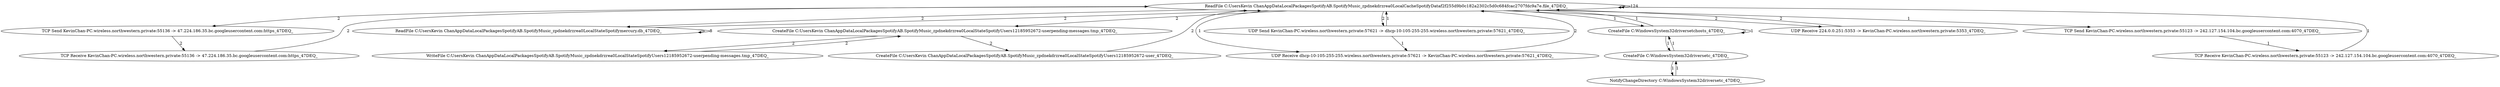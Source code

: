 strict digraph G {
  "ReadFile C:\Users\Kevin Chan\AppData\Local\Packages\SpotifyAB.SpotifyMusic_zpdnekdrzrea0\LocalCache\Spotify\Data\f2\f255d9b0c182a2302c5d0c684fcac2707fdc9a7e.file_47DEQ_";
  "TCP Send KevinChan-PC.wireless.northwestern.private:55136 -&gt; 47.224.186.35.bc.googleusercontent.com:https_47DEQ_";
  "TCP Receive KevinChan-PC.wireless.northwestern.private:55136 -&gt; 47.224.186.35.bc.googleusercontent.com:https_47DEQ_";
  "ReadFile C:\Users\Kevin Chan\AppData\Local\Packages\SpotifyAB.SpotifyMusic_zpdnekdrzrea0\LocalState\Spotify\mercury.db_47DEQ_";
  "CreateFile C:\Users\Kevin Chan\AppData\Local\Packages\SpotifyAB.SpotifyMusic_zpdnekdrzrea0\LocalState\Spotify\Users\12185952672-user\pending-messages.tmp_47DEQ_";
  "WriteFile C:\Users\Kevin Chan\AppData\Local\Packages\SpotifyAB.SpotifyMusic_zpdnekdrzrea0\LocalState\Spotify\Users\12185952672-user\pending-messages.tmp_47DEQ_";
  "CreateFile C:\Users\Kevin Chan\AppData\Local\Packages\SpotifyAB.SpotifyMusic_zpdnekdrzrea0\LocalState\Spotify\Users\12185952672-user_47DEQ_";
  "UDP Send KevinChan-PC.wireless.northwestern.private:57621 -&gt; dhcp-10-105-255-255.wireless.northwestern.private:57621_47DEQ_";
  "UDP Receive dhcp-10-105-255-255.wireless.northwestern.private:57621 -&gt; KevinChan-PC.wireless.northwestern.private:57621_47DEQ_";
  "CreateFile C:\Windows\System32\drivers\etc\hosts_47DEQ_";
  "CreateFile C:\Windows\System32\drivers\etc_47DEQ_";
  "NotifyChangeDirectory C:\Windows\System32\drivers\etc_47DEQ_";
  "UDP Receive 224.0.0.251:5353 -&gt; KevinChan-PC.wireless.northwestern.private:5353_47DEQ_";
  "TCP Send KevinChan-PC.wireless.northwestern.private:55123 -&gt; 242.127.154.104.bc.googleusercontent.com:4070_47DEQ_";
  "TCP Receive KevinChan-PC.wireless.northwestern.private:55123 -&gt; 242.127.154.104.bc.googleusercontent.com:4070_47DEQ_";
  "ReadFile C:\Users\Kevin Chan\AppData\Local\Packages\SpotifyAB.SpotifyMusic_zpdnekdrzrea0\LocalCache\Spotify\Data\f2\f255d9b0c182a2302c5d0c684fcac2707fdc9a7e.file_47DEQ_" -> "ReadFile C:\Users\Kevin Chan\AppData\Local\Packages\SpotifyAB.SpotifyMusic_zpdnekdrzrea0\LocalCache\Spotify\Data\f2\f255d9b0c182a2302c5d0c684fcac2707fdc9a7e.file_47DEQ_" [ label="124" ];
  "ReadFile C:\Users\Kevin Chan\AppData\Local\Packages\SpotifyAB.SpotifyMusic_zpdnekdrzrea0\LocalCache\Spotify\Data\f2\f255d9b0c182a2302c5d0c684fcac2707fdc9a7e.file_47DEQ_" -> "TCP Send KevinChan-PC.wireless.northwestern.private:55136 -&gt; 47.224.186.35.bc.googleusercontent.com:https_47DEQ_" [ label="2" ];
  "TCP Send KevinChan-PC.wireless.northwestern.private:55136 -&gt; 47.224.186.35.bc.googleusercontent.com:https_47DEQ_" -> "TCP Receive KevinChan-PC.wireless.northwestern.private:55136 -&gt; 47.224.186.35.bc.googleusercontent.com:https_47DEQ_" [ label="2" ];
  "TCP Receive KevinChan-PC.wireless.northwestern.private:55136 -&gt; 47.224.186.35.bc.googleusercontent.com:https_47DEQ_" -> "ReadFile C:\Users\Kevin Chan\AppData\Local\Packages\SpotifyAB.SpotifyMusic_zpdnekdrzrea0\LocalCache\Spotify\Data\f2\f255d9b0c182a2302c5d0c684fcac2707fdc9a7e.file_47DEQ_" [ label="2" ];
  "ReadFile C:\Users\Kevin Chan\AppData\Local\Packages\SpotifyAB.SpotifyMusic_zpdnekdrzrea0\LocalCache\Spotify\Data\f2\f255d9b0c182a2302c5d0c684fcac2707fdc9a7e.file_47DEQ_" -> "ReadFile C:\Users\Kevin Chan\AppData\Local\Packages\SpotifyAB.SpotifyMusic_zpdnekdrzrea0\LocalState\Spotify\mercury.db_47DEQ_" [ label="2" ];
  "ReadFile C:\Users\Kevin Chan\AppData\Local\Packages\SpotifyAB.SpotifyMusic_zpdnekdrzrea0\LocalState\Spotify\mercury.db_47DEQ_" -> "ReadFile C:\Users\Kevin Chan\AppData\Local\Packages\SpotifyAB.SpotifyMusic_zpdnekdrzrea0\LocalState\Spotify\mercury.db_47DEQ_" [ label="8" ];
  "ReadFile C:\Users\Kevin Chan\AppData\Local\Packages\SpotifyAB.SpotifyMusic_zpdnekdrzrea0\LocalState\Spotify\mercury.db_47DEQ_" -> "ReadFile C:\Users\Kevin Chan\AppData\Local\Packages\SpotifyAB.SpotifyMusic_zpdnekdrzrea0\LocalCache\Spotify\Data\f2\f255d9b0c182a2302c5d0c684fcac2707fdc9a7e.file_47DEQ_" [ label="2" ];
  "ReadFile C:\Users\Kevin Chan\AppData\Local\Packages\SpotifyAB.SpotifyMusic_zpdnekdrzrea0\LocalCache\Spotify\Data\f2\f255d9b0c182a2302c5d0c684fcac2707fdc9a7e.file_47DEQ_" -> "CreateFile C:\Users\Kevin Chan\AppData\Local\Packages\SpotifyAB.SpotifyMusic_zpdnekdrzrea0\LocalState\Spotify\Users\12185952672-user\pending-messages.tmp_47DEQ_" [ label="2" ];
  "CreateFile C:\Users\Kevin Chan\AppData\Local\Packages\SpotifyAB.SpotifyMusic_zpdnekdrzrea0\LocalState\Spotify\Users\12185952672-user\pending-messages.tmp_47DEQ_" -> "WriteFile C:\Users\Kevin Chan\AppData\Local\Packages\SpotifyAB.SpotifyMusic_zpdnekdrzrea0\LocalState\Spotify\Users\12185952672-user\pending-messages.tmp_47DEQ_" [ label="2" ];
  "WriteFile C:\Users\Kevin Chan\AppData\Local\Packages\SpotifyAB.SpotifyMusic_zpdnekdrzrea0\LocalState\Spotify\Users\12185952672-user\pending-messages.tmp_47DEQ_" -> "CreateFile C:\Users\Kevin Chan\AppData\Local\Packages\SpotifyAB.SpotifyMusic_zpdnekdrzrea0\LocalState\Spotify\Users\12185952672-user\pending-messages.tmp_47DEQ_" [ label="2" ];
  "CreateFile C:\Users\Kevin Chan\AppData\Local\Packages\SpotifyAB.SpotifyMusic_zpdnekdrzrea0\LocalState\Spotify\Users\12185952672-user\pending-messages.tmp_47DEQ_" -> "CreateFile C:\Users\Kevin Chan\AppData\Local\Packages\SpotifyAB.SpotifyMusic_zpdnekdrzrea0\LocalState\Spotify\Users\12185952672-user_47DEQ_" [ label="2" ];
  "CreateFile C:\Users\Kevin Chan\AppData\Local\Packages\SpotifyAB.SpotifyMusic_zpdnekdrzrea0\LocalState\Spotify\Users\12185952672-user_47DEQ_" -> "ReadFile C:\Users\Kevin Chan\AppData\Local\Packages\SpotifyAB.SpotifyMusic_zpdnekdrzrea0\LocalCache\Spotify\Data\f2\f255d9b0c182a2302c5d0c684fcac2707fdc9a7e.file_47DEQ_" [ label="2" ];
  "ReadFile C:\Users\Kevin Chan\AppData\Local\Packages\SpotifyAB.SpotifyMusic_zpdnekdrzrea0\LocalCache\Spotify\Data\f2\f255d9b0c182a2302c5d0c684fcac2707fdc9a7e.file_47DEQ_" -> "UDP Send KevinChan-PC.wireless.northwestern.private:57621 -&gt; dhcp-10-105-255-255.wireless.northwestern.private:57621_47DEQ_" [ label="2" ];
  "UDP Send KevinChan-PC.wireless.northwestern.private:57621 -&gt; dhcp-10-105-255-255.wireless.northwestern.private:57621_47DEQ_" -> "ReadFile C:\Users\Kevin Chan\AppData\Local\Packages\SpotifyAB.SpotifyMusic_zpdnekdrzrea0\LocalCache\Spotify\Data\f2\f255d9b0c182a2302c5d0c684fcac2707fdc9a7e.file_47DEQ_" [ label="1" ];
  "ReadFile C:\Users\Kevin Chan\AppData\Local\Packages\SpotifyAB.SpotifyMusic_zpdnekdrzrea0\LocalCache\Spotify\Data\f2\f255d9b0c182a2302c5d0c684fcac2707fdc9a7e.file_47DEQ_" -> "UDP Receive dhcp-10-105-255-255.wireless.northwestern.private:57621 -&gt; KevinChan-PC.wireless.northwestern.private:57621_47DEQ_" [ label="1" ];
  "UDP Receive dhcp-10-105-255-255.wireless.northwestern.private:57621 -&gt; KevinChan-PC.wireless.northwestern.private:57621_47DEQ_" -> "ReadFile C:\Users\Kevin Chan\AppData\Local\Packages\SpotifyAB.SpotifyMusic_zpdnekdrzrea0\LocalCache\Spotify\Data\f2\f255d9b0c182a2302c5d0c684fcac2707fdc9a7e.file_47DEQ_" [ label="2" ];
  "ReadFile C:\Users\Kevin Chan\AppData\Local\Packages\SpotifyAB.SpotifyMusic_zpdnekdrzrea0\LocalCache\Spotify\Data\f2\f255d9b0c182a2302c5d0c684fcac2707fdc9a7e.file_47DEQ_" -> "CreateFile C:\Windows\System32\drivers\etc\hosts_47DEQ_" [ label="1" ];
  "CreateFile C:\Windows\System32\drivers\etc\hosts_47DEQ_" -> "CreateFile C:\Windows\System32\drivers\etc_47DEQ_" [ label="1" ];
  "CreateFile C:\Windows\System32\drivers\etc_47DEQ_" -> "NotifyChangeDirectory C:\Windows\System32\drivers\etc_47DEQ_" [ label="1" ];
  "NotifyChangeDirectory C:\Windows\System32\drivers\etc_47DEQ_" -> "CreateFile C:\Windows\System32\drivers\etc_47DEQ_" [ label="1" ];
  "CreateFile C:\Windows\System32\drivers\etc_47DEQ_" -> "CreateFile C:\Windows\System32\drivers\etc\hosts_47DEQ_" [ label="1" ];
  "CreateFile C:\Windows\System32\drivers\etc\hosts_47DEQ_" -> "CreateFile C:\Windows\System32\drivers\etc\hosts_47DEQ_" [ label="1" ];
  "CreateFile C:\Windows\System32\drivers\etc\hosts_47DEQ_" -> "ReadFile C:\Users\Kevin Chan\AppData\Local\Packages\SpotifyAB.SpotifyMusic_zpdnekdrzrea0\LocalCache\Spotify\Data\f2\f255d9b0c182a2302c5d0c684fcac2707fdc9a7e.file_47DEQ_" [ label="1" ];
  "UDP Send KevinChan-PC.wireless.northwestern.private:57621 -&gt; dhcp-10-105-255-255.wireless.northwestern.private:57621_47DEQ_" -> "UDP Receive dhcp-10-105-255-255.wireless.northwestern.private:57621 -&gt; KevinChan-PC.wireless.northwestern.private:57621_47DEQ_" [ label="1" ];
  "ReadFile C:\Users\Kevin Chan\AppData\Local\Packages\SpotifyAB.SpotifyMusic_zpdnekdrzrea0\LocalCache\Spotify\Data\f2\f255d9b0c182a2302c5d0c684fcac2707fdc9a7e.file_47DEQ_" -> "UDP Receive 224.0.0.251:5353 -&gt; KevinChan-PC.wireless.northwestern.private:5353_47DEQ_" [ label="2" ];
  "UDP Receive 224.0.0.251:5353 -&gt; KevinChan-PC.wireless.northwestern.private:5353_47DEQ_" -> "ReadFile C:\Users\Kevin Chan\AppData\Local\Packages\SpotifyAB.SpotifyMusic_zpdnekdrzrea0\LocalCache\Spotify\Data\f2\f255d9b0c182a2302c5d0c684fcac2707fdc9a7e.file_47DEQ_" [ label="2" ];
  "ReadFile C:\Users\Kevin Chan\AppData\Local\Packages\SpotifyAB.SpotifyMusic_zpdnekdrzrea0\LocalCache\Spotify\Data\f2\f255d9b0c182a2302c5d0c684fcac2707fdc9a7e.file_47DEQ_" -> "TCP Send KevinChan-PC.wireless.northwestern.private:55123 -&gt; 242.127.154.104.bc.googleusercontent.com:4070_47DEQ_" [ label="1" ];
  "TCP Send KevinChan-PC.wireless.northwestern.private:55123 -&gt; 242.127.154.104.bc.googleusercontent.com:4070_47DEQ_" -> "TCP Receive KevinChan-PC.wireless.northwestern.private:55123 -&gt; 242.127.154.104.bc.googleusercontent.com:4070_47DEQ_" [ label="1" ];
  "TCP Receive KevinChan-PC.wireless.northwestern.private:55123 -&gt; 242.127.154.104.bc.googleusercontent.com:4070_47DEQ_" -> "ReadFile C:\Users\Kevin Chan\AppData\Local\Packages\SpotifyAB.SpotifyMusic_zpdnekdrzrea0\LocalCache\Spotify\Data\f2\f255d9b0c182a2302c5d0c684fcac2707fdc9a7e.file_47DEQ_" [ label="1" ];
}
